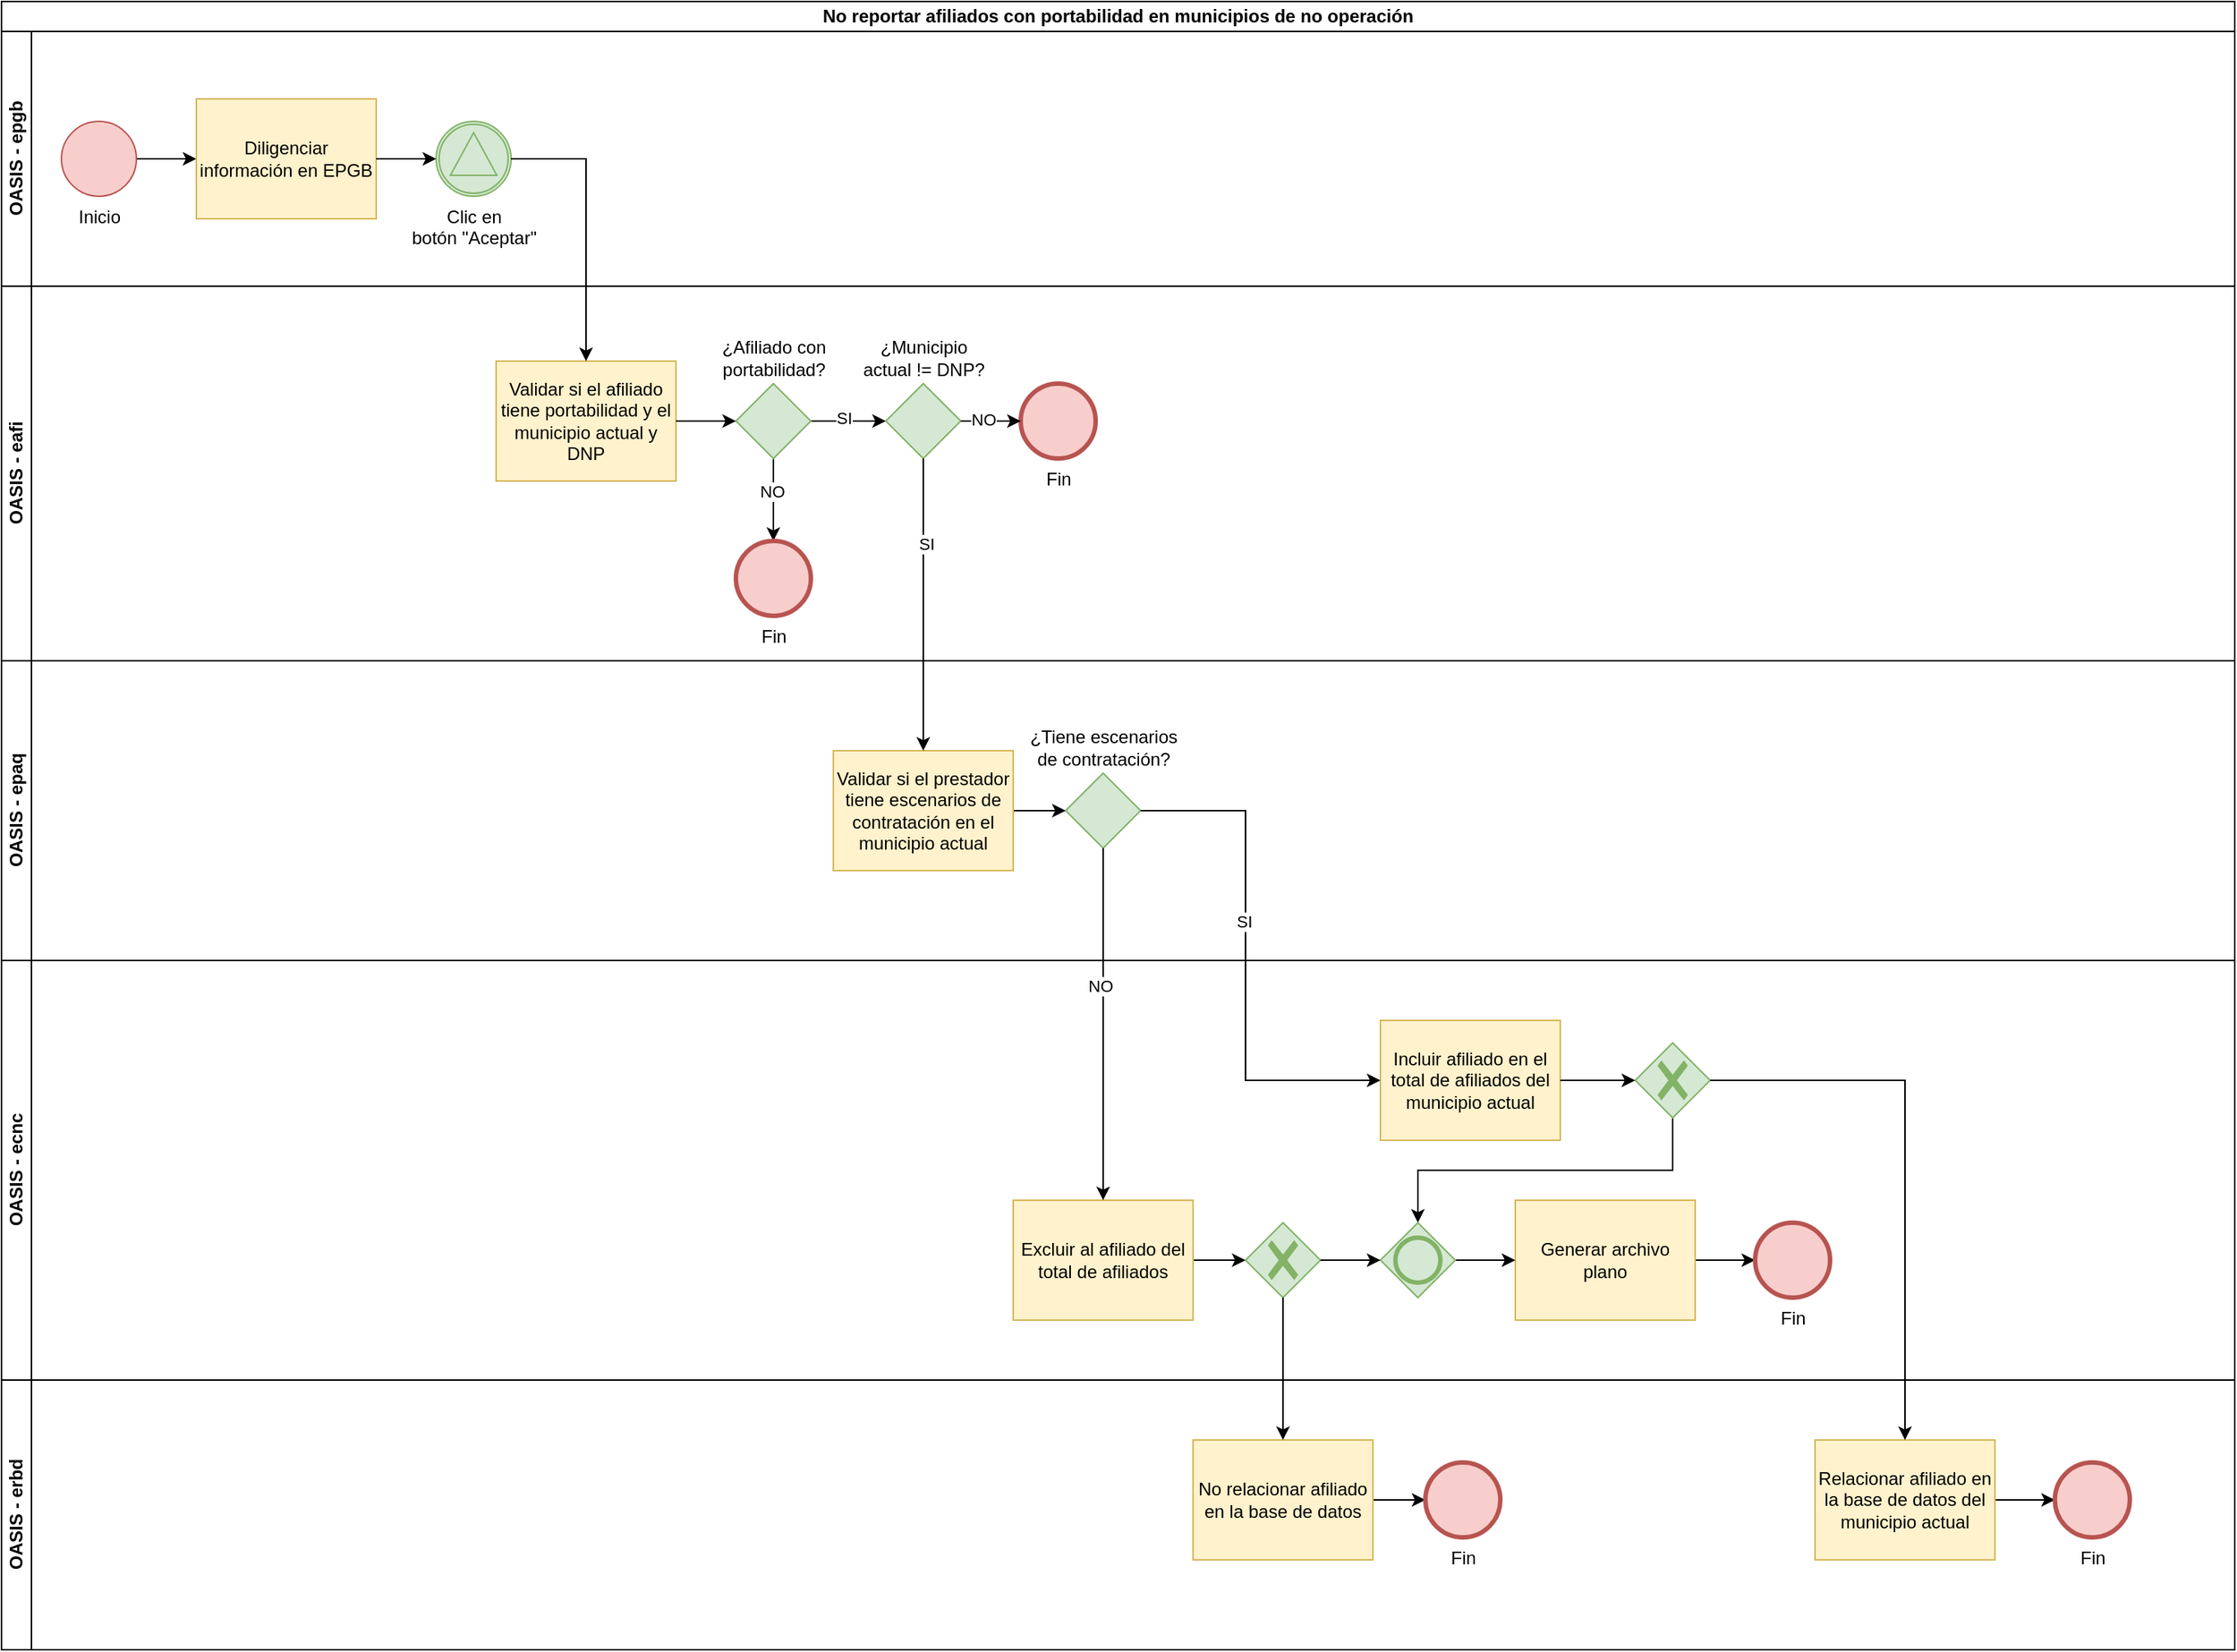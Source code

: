 <mxfile version="26.0.11">
  <diagram name="Página-1" id="LaOXbJl5wEBB7UPEe_34">
    <mxGraphModel dx="1290" dy="530" grid="1" gridSize="10" guides="1" tooltips="1" connect="1" arrows="1" fold="1" page="1" pageScale="1" pageWidth="2910" pageHeight="1030" math="0" shadow="0">
      <root>
        <mxCell id="0" />
        <mxCell id="1" parent="0" />
        <mxCell id="FrVx9M3K2qQtIgsd41kI-1" value="No reportar afiliados con portabilidad en municipios de no operación" style="swimlane;html=1;childLayout=stackLayout;resizeParent=1;resizeParentMax=0;horizontal=1;startSize=20;horizontalStack=0;whiteSpace=wrap;" vertex="1" parent="1">
          <mxGeometry x="170" y="100" width="1490" height="1100" as="geometry" />
        </mxCell>
        <mxCell id="FrVx9M3K2qQtIgsd41kI-2" value="OASIS - epgb" style="swimlane;html=1;startSize=20;horizontal=0;" vertex="1" parent="FrVx9M3K2qQtIgsd41kI-1">
          <mxGeometry y="20" width="1490" height="170" as="geometry" />
        </mxCell>
        <mxCell id="FrVx9M3K2qQtIgsd41kI-7" style="edgeStyle=orthogonalEdgeStyle;rounded=0;orthogonalLoop=1;jettySize=auto;html=1;" edge="1" parent="FrVx9M3K2qQtIgsd41kI-2" source="FrVx9M3K2qQtIgsd41kI-5" target="FrVx9M3K2qQtIgsd41kI-6">
          <mxGeometry relative="1" as="geometry" />
        </mxCell>
        <mxCell id="FrVx9M3K2qQtIgsd41kI-5" value="Inicio" style="points=[[0.145,0.145,0],[0.5,0,0],[0.855,0.145,0],[1,0.5,0],[0.855,0.855,0],[0.5,1,0],[0.145,0.855,0],[0,0.5,0]];shape=mxgraph.bpmn.event;html=1;verticalLabelPosition=bottom;labelBackgroundColor=#ffffff;verticalAlign=top;align=center;perimeter=ellipsePerimeter;outlineConnect=0;aspect=fixed;outline=standard;symbol=general;fillColor=#f8cecc;strokeColor=#b85450;" vertex="1" parent="FrVx9M3K2qQtIgsd41kI-2">
          <mxGeometry x="40" y="60" width="50" height="50" as="geometry" />
        </mxCell>
        <mxCell id="FrVx9M3K2qQtIgsd41kI-6" value="Diligenciar información en EPGB" style="points=[[0.25,0,0],[0.5,0,0],[0.75,0,0],[1,0.25,0],[1,0.5,0],[1,0.75,0],[0.75,1,0],[0.5,1,0],[0.25,1,0],[0,0.75,0],[0,0.5,0],[0,0.25,0]];shape=mxgraph.bpmn.task2;whiteSpace=wrap;rectStyle=rounded;size=10;html=1;container=1;expand=0;collapsible=0;taskMarker=user;fillColor=#fff2cc;strokeColor=#d6b656;" vertex="1" parent="FrVx9M3K2qQtIgsd41kI-2">
          <mxGeometry x="130" y="45" width="120" height="80" as="geometry" />
        </mxCell>
        <mxCell id="FrVx9M3K2qQtIgsd41kI-10" value="Clic en &lt;br&gt;botón &quot;Aceptar&quot;" style="points=[[0.145,0.145,0],[0.5,0,0],[0.855,0.145,0],[1,0.5,0],[0.855,0.855,0],[0.5,1,0],[0.145,0.855,0],[0,0.5,0]];shape=mxgraph.bpmn.event;html=1;verticalLabelPosition=bottom;labelBackgroundColor=#ffffff;verticalAlign=top;align=center;perimeter=ellipsePerimeter;outlineConnect=0;aspect=fixed;outline=catching;symbol=signal;fillColor=#d5e8d4;strokeColor=#82b366;" vertex="1" parent="FrVx9M3K2qQtIgsd41kI-2">
          <mxGeometry x="290" y="60" width="50" height="50" as="geometry" />
        </mxCell>
        <mxCell id="FrVx9M3K2qQtIgsd41kI-9" style="edgeStyle=orthogonalEdgeStyle;rounded=0;orthogonalLoop=1;jettySize=auto;html=1;" edge="1" parent="FrVx9M3K2qQtIgsd41kI-2" source="FrVx9M3K2qQtIgsd41kI-6" target="FrVx9M3K2qQtIgsd41kI-10">
          <mxGeometry relative="1" as="geometry">
            <mxPoint x="300" y="80" as="targetPoint" />
          </mxGeometry>
        </mxCell>
        <mxCell id="FrVx9M3K2qQtIgsd41kI-3" value="OASIS - eafi" style="swimlane;html=1;startSize=20;horizontal=0;" vertex="1" parent="FrVx9M3K2qQtIgsd41kI-1">
          <mxGeometry y="190" width="1490" height="250" as="geometry" />
        </mxCell>
        <mxCell id="FrVx9M3K2qQtIgsd41kI-12" value="Validar si el afiliado tiene portabilidad y el municipio actual y DNP" style="points=[[0.25,0,0],[0.5,0,0],[0.75,0,0],[1,0.25,0],[1,0.5,0],[1,0.75,0],[0.75,1,0],[0.5,1,0],[0.25,1,0],[0,0.75,0],[0,0.5,0],[0,0.25,0]];shape=mxgraph.bpmn.task2;whiteSpace=wrap;rectStyle=rounded;size=10;html=1;container=1;expand=0;collapsible=0;taskMarker=script;fillColor=#fff2cc;strokeColor=#d6b656;" vertex="1" parent="FrVx9M3K2qQtIgsd41kI-3">
          <mxGeometry x="330" y="50" width="120" height="80" as="geometry" />
        </mxCell>
        <mxCell id="FrVx9M3K2qQtIgsd41kI-16" style="edgeStyle=orthogonalEdgeStyle;rounded=0;orthogonalLoop=1;jettySize=auto;html=1;" edge="1" parent="FrVx9M3K2qQtIgsd41kI-3" source="FrVx9M3K2qQtIgsd41kI-15" target="FrVx9M3K2qQtIgsd41kI-21">
          <mxGeometry relative="1" as="geometry">
            <mxPoint x="610" y="90" as="targetPoint" />
          </mxGeometry>
        </mxCell>
        <mxCell id="FrVx9M3K2qQtIgsd41kI-20" value="SI" style="edgeLabel;html=1;align=center;verticalAlign=middle;resizable=0;points=[];" vertex="1" connectable="0" parent="FrVx9M3K2qQtIgsd41kI-16">
          <mxGeometry x="-0.121" y="2" relative="1" as="geometry">
            <mxPoint as="offset" />
          </mxGeometry>
        </mxCell>
        <mxCell id="FrVx9M3K2qQtIgsd41kI-17" style="edgeStyle=orthogonalEdgeStyle;rounded=0;orthogonalLoop=1;jettySize=auto;html=1;" edge="1" parent="FrVx9M3K2qQtIgsd41kI-3" source="FrVx9M3K2qQtIgsd41kI-15" target="FrVx9M3K2qQtIgsd41kI-19">
          <mxGeometry relative="1" as="geometry">
            <mxPoint x="600" y="90" as="targetPoint" />
          </mxGeometry>
        </mxCell>
        <mxCell id="FrVx9M3K2qQtIgsd41kI-18" value="NO" style="edgeLabel;html=1;align=center;verticalAlign=middle;resizable=0;points=[];" vertex="1" connectable="0" parent="FrVx9M3K2qQtIgsd41kI-17">
          <mxGeometry x="-0.207" y="-1" relative="1" as="geometry">
            <mxPoint as="offset" />
          </mxGeometry>
        </mxCell>
        <mxCell id="FrVx9M3K2qQtIgsd41kI-15" value="¿Afiliado con &lt;br&gt;portabilidad?" style="points=[[0.25,0.25,0],[0.5,0,0],[0.75,0.25,0],[1,0.5,0],[0.75,0.75,0],[0.5,1,0],[0.25,0.75,0],[0,0.5,0]];shape=mxgraph.bpmn.gateway2;html=1;verticalLabelPosition=top;labelBackgroundColor=#ffffff;verticalAlign=bottom;align=center;perimeter=rhombusPerimeter;outlineConnect=0;outline=none;symbol=none;fillColor=#d5e8d4;strokeColor=#82b366;labelPosition=center;" vertex="1" parent="FrVx9M3K2qQtIgsd41kI-3">
          <mxGeometry x="490" y="65" width="50" height="50" as="geometry" />
        </mxCell>
        <mxCell id="FrVx9M3K2qQtIgsd41kI-14" style="edgeStyle=orthogonalEdgeStyle;rounded=0;orthogonalLoop=1;jettySize=auto;html=1;" edge="1" parent="FrVx9M3K2qQtIgsd41kI-3" source="FrVx9M3K2qQtIgsd41kI-12" target="FrVx9M3K2qQtIgsd41kI-15">
          <mxGeometry relative="1" as="geometry">
            <mxPoint x="490" y="90" as="targetPoint" />
          </mxGeometry>
        </mxCell>
        <mxCell id="FrVx9M3K2qQtIgsd41kI-19" value="Fin" style="points=[[0.145,0.145,0],[0.5,0,0],[0.855,0.145,0],[1,0.5,0],[0.855,0.855,0],[0.5,1,0],[0.145,0.855,0],[0,0.5,0]];shape=mxgraph.bpmn.event;html=1;verticalLabelPosition=bottom;labelBackgroundColor=#ffffff;verticalAlign=top;align=center;perimeter=ellipsePerimeter;outlineConnect=0;aspect=fixed;outline=end;symbol=terminate2;fillColor=#f8cecc;strokeColor=#b85450;" vertex="1" parent="FrVx9M3K2qQtIgsd41kI-3">
          <mxGeometry x="490" y="170" width="50" height="50" as="geometry" />
        </mxCell>
        <mxCell id="FrVx9M3K2qQtIgsd41kI-21" value="¿Municipio &lt;br&gt;actual != DNP?" style="points=[[0.25,0.25,0],[0.5,0,0],[0.75,0.25,0],[1,0.5,0],[0.75,0.75,0],[0.5,1,0],[0.25,0.75,0],[0,0.5,0]];shape=mxgraph.bpmn.gateway2;html=1;verticalLabelPosition=top;labelBackgroundColor=#ffffff;verticalAlign=bottom;align=center;perimeter=rhombusPerimeter;outlineConnect=0;outline=none;symbol=none;fillColor=#d5e8d4;strokeColor=#82b366;labelPosition=center;" vertex="1" parent="FrVx9M3K2qQtIgsd41kI-3">
          <mxGeometry x="590" y="65" width="50" height="50" as="geometry" />
        </mxCell>
        <mxCell id="FrVx9M3K2qQtIgsd41kI-35" value="Fin" style="points=[[0.145,0.145,0],[0.5,0,0],[0.855,0.145,0],[1,0.5,0],[0.855,0.855,0],[0.5,1,0],[0.145,0.855,0],[0,0.5,0]];shape=mxgraph.bpmn.event;html=1;verticalLabelPosition=bottom;labelBackgroundColor=#ffffff;verticalAlign=top;align=center;perimeter=ellipsePerimeter;outlineConnect=0;aspect=fixed;outline=end;symbol=terminate2;fillColor=#f8cecc;strokeColor=#b85450;" vertex="1" parent="FrVx9M3K2qQtIgsd41kI-3">
          <mxGeometry x="680" y="65" width="50" height="50" as="geometry" />
        </mxCell>
        <mxCell id="FrVx9M3K2qQtIgsd41kI-34" style="edgeStyle=orthogonalEdgeStyle;rounded=0;orthogonalLoop=1;jettySize=auto;html=1;" edge="1" parent="FrVx9M3K2qQtIgsd41kI-3" source="FrVx9M3K2qQtIgsd41kI-21" target="FrVx9M3K2qQtIgsd41kI-35">
          <mxGeometry relative="1" as="geometry">
            <mxPoint x="700" y="80" as="targetPoint" />
          </mxGeometry>
        </mxCell>
        <mxCell id="FrVx9M3K2qQtIgsd41kI-56" value="NO" style="edgeLabel;html=1;align=center;verticalAlign=middle;resizable=0;points=[];" vertex="1" connectable="0" parent="FrVx9M3K2qQtIgsd41kI-34">
          <mxGeometry x="-0.24" y="1" relative="1" as="geometry">
            <mxPoint as="offset" />
          </mxGeometry>
        </mxCell>
        <mxCell id="FrVx9M3K2qQtIgsd41kI-4" value="OASIS - epaq" style="swimlane;html=1;startSize=20;horizontal=0;" vertex="1" parent="FrVx9M3K2qQtIgsd41kI-1">
          <mxGeometry y="440" width="1490" height="200" as="geometry" />
        </mxCell>
        <mxCell id="FrVx9M3K2qQtIgsd41kI-24" value="¿Tiene escenarios &lt;br&gt;de contratación?" style="points=[[0.25,0.25,0],[0.5,0,0],[0.75,0.25,0],[1,0.5,0],[0.75,0.75,0],[0.5,1,0],[0.25,0.75,0],[0,0.5,0]];shape=mxgraph.bpmn.gateway2;html=1;verticalLabelPosition=top;labelBackgroundColor=#ffffff;verticalAlign=bottom;align=center;perimeter=rhombusPerimeter;outlineConnect=0;outline=none;symbol=none;fillColor=#d5e8d4;strokeColor=#82b366;labelPosition=center;" vertex="1" parent="FrVx9M3K2qQtIgsd41kI-4">
          <mxGeometry x="710" y="75" width="50" height="50" as="geometry" />
        </mxCell>
        <mxCell id="FrVx9M3K2qQtIgsd41kI-8" value="OASIS - ecnc" style="swimlane;html=1;startSize=20;horizontal=0;" vertex="1" parent="FrVx9M3K2qQtIgsd41kI-1">
          <mxGeometry y="640" width="1490" height="280" as="geometry" />
        </mxCell>
        <mxCell id="FrVx9M3K2qQtIgsd41kI-30" value="" style="points=[[0.25,0.25,0],[0.5,0,0],[0.75,0.25,0],[1,0.5,0],[0.75,0.75,0],[0.5,1,0],[0.25,0.75,0],[0,0.5,0]];shape=mxgraph.bpmn.gateway2;html=1;verticalLabelPosition=bottom;labelBackgroundColor=#ffffff;verticalAlign=top;align=center;perimeter=rhombusPerimeter;outlineConnect=0;outline=none;symbol=none;gwType=exclusive;fillColor=#d5e8d4;strokeColor=#82b366;" vertex="1" parent="FrVx9M3K2qQtIgsd41kI-8">
          <mxGeometry x="830" y="175" width="50" height="50" as="geometry" />
        </mxCell>
        <mxCell id="FrVx9M3K2qQtIgsd41kI-53" style="edgeStyle=orthogonalEdgeStyle;rounded=0;orthogonalLoop=1;jettySize=auto;html=1;" edge="1" parent="FrVx9M3K2qQtIgsd41kI-8" source="FrVx9M3K2qQtIgsd41kI-33" target="FrVx9M3K2qQtIgsd41kI-52">
          <mxGeometry relative="1" as="geometry" />
        </mxCell>
        <mxCell id="FrVx9M3K2qQtIgsd41kI-33" value="Generar archivo plano" style="points=[[0.25,0,0],[0.5,0,0],[0.75,0,0],[1,0.25,0],[1,0.5,0],[1,0.75,0],[0.75,1,0],[0.5,1,0],[0.25,1,0],[0,0.75,0],[0,0.5,0],[0,0.25,0]];shape=mxgraph.bpmn.task2;whiteSpace=wrap;rectStyle=rounded;size=10;html=1;container=1;expand=0;collapsible=0;taskMarker=script;fillColor=#fff2cc;strokeColor=#d6b656;" vertex="1" parent="FrVx9M3K2qQtIgsd41kI-8">
          <mxGeometry x="1010" y="160" width="120" height="80" as="geometry" />
        </mxCell>
        <mxCell id="FrVx9M3K2qQtIgsd41kI-31" style="edgeStyle=orthogonalEdgeStyle;rounded=0;orthogonalLoop=1;jettySize=auto;html=1;" edge="1" parent="FrVx9M3K2qQtIgsd41kI-8" source="FrVx9M3K2qQtIgsd41kI-27" target="FrVx9M3K2qQtIgsd41kI-30">
          <mxGeometry relative="1" as="geometry" />
        </mxCell>
        <mxCell id="FrVx9M3K2qQtIgsd41kI-27" value="Excluir al afiliado del total de afiliados" style="points=[[0.25,0,0],[0.5,0,0],[0.75,0,0],[1,0.25,0],[1,0.5,0],[1,0.75,0],[0.75,1,0],[0.5,1,0],[0.25,1,0],[0,0.75,0],[0,0.5,0],[0,0.25,0]];shape=mxgraph.bpmn.task2;whiteSpace=wrap;rectStyle=rounded;size=10;html=1;container=1;expand=0;collapsible=0;taskMarker=script;fillColor=#fff2cc;strokeColor=#d6b656;" vertex="1" parent="FrVx9M3K2qQtIgsd41kI-8">
          <mxGeometry x="675" y="160" width="120" height="80" as="geometry" />
        </mxCell>
        <mxCell id="FrVx9M3K2qQtIgsd41kI-39" value="Incluir afiliado en el total de afiliados del municipio actual" style="points=[[0.25,0,0],[0.5,0,0],[0.75,0,0],[1,0.25,0],[1,0.5,0],[1,0.75,0],[0.75,1,0],[0.5,1,0],[0.25,1,0],[0,0.75,0],[0,0.5,0],[0,0.25,0]];shape=mxgraph.bpmn.task2;whiteSpace=wrap;rectStyle=rounded;size=10;html=1;container=1;expand=0;collapsible=0;taskMarker=script;fillColor=#fff2cc;strokeColor=#d6b656;" vertex="1" parent="FrVx9M3K2qQtIgsd41kI-8">
          <mxGeometry x="920" y="40" width="120" height="80" as="geometry" />
        </mxCell>
        <mxCell id="FrVx9M3K2qQtIgsd41kI-45" style="edgeStyle=orthogonalEdgeStyle;rounded=0;orthogonalLoop=1;jettySize=auto;html=1;" edge="1" parent="FrVx9M3K2qQtIgsd41kI-8" source="FrVx9M3K2qQtIgsd41kI-41" target="FrVx9M3K2qQtIgsd41kI-43">
          <mxGeometry relative="1" as="geometry">
            <Array as="points">
              <mxPoint x="1115" y="140" />
              <mxPoint x="945" y="140" />
            </Array>
          </mxGeometry>
        </mxCell>
        <mxCell id="FrVx9M3K2qQtIgsd41kI-41" value="" style="points=[[0.25,0.25,0],[0.5,0,0],[0.75,0.25,0],[1,0.5,0],[0.75,0.75,0],[0.5,1,0],[0.25,0.75,0],[0,0.5,0]];shape=mxgraph.bpmn.gateway2;html=1;verticalLabelPosition=bottom;labelBackgroundColor=#ffffff;verticalAlign=top;align=center;perimeter=rhombusPerimeter;outlineConnect=0;outline=none;symbol=none;gwType=exclusive;fillColor=#d5e8d4;strokeColor=#82b366;" vertex="1" parent="FrVx9M3K2qQtIgsd41kI-8">
          <mxGeometry x="1090" y="55" width="50" height="50" as="geometry" />
        </mxCell>
        <mxCell id="FrVx9M3K2qQtIgsd41kI-42" style="edgeStyle=orthogonalEdgeStyle;rounded=0;orthogonalLoop=1;jettySize=auto;html=1;entryX=0;entryY=0.5;entryDx=0;entryDy=0;entryPerimeter=0;" edge="1" parent="FrVx9M3K2qQtIgsd41kI-8" source="FrVx9M3K2qQtIgsd41kI-39" target="FrVx9M3K2qQtIgsd41kI-41">
          <mxGeometry relative="1" as="geometry" />
        </mxCell>
        <mxCell id="FrVx9M3K2qQtIgsd41kI-44" style="edgeStyle=orthogonalEdgeStyle;rounded=0;orthogonalLoop=1;jettySize=auto;html=1;" edge="1" parent="FrVx9M3K2qQtIgsd41kI-8" source="FrVx9M3K2qQtIgsd41kI-43" target="FrVx9M3K2qQtIgsd41kI-33">
          <mxGeometry relative="1" as="geometry" />
        </mxCell>
        <mxCell id="FrVx9M3K2qQtIgsd41kI-43" value="" style="points=[[0.25,0.25,0],[0.5,0,0],[0.75,0.25,0],[1,0.5,0],[0.75,0.75,0],[0.5,1,0],[0.25,0.75,0],[0,0.5,0]];shape=mxgraph.bpmn.gateway2;html=1;verticalLabelPosition=bottom;labelBackgroundColor=#ffffff;verticalAlign=top;align=center;perimeter=rhombusPerimeter;outlineConnect=0;outline=end;symbol=general;fillColor=#d5e8d4;strokeColor=#82b366;" vertex="1" parent="FrVx9M3K2qQtIgsd41kI-8">
          <mxGeometry x="920" y="175" width="50" height="50" as="geometry" />
        </mxCell>
        <mxCell id="FrVx9M3K2qQtIgsd41kI-32" style="edgeStyle=orthogonalEdgeStyle;rounded=0;orthogonalLoop=1;jettySize=auto;html=1;entryX=0;entryY=0.5;entryDx=0;entryDy=0;entryPerimeter=0;" edge="1" parent="FrVx9M3K2qQtIgsd41kI-8" source="FrVx9M3K2qQtIgsd41kI-30" target="FrVx9M3K2qQtIgsd41kI-43">
          <mxGeometry relative="1" as="geometry">
            <mxPoint x="940" y="200" as="targetPoint" />
          </mxGeometry>
        </mxCell>
        <mxCell id="FrVx9M3K2qQtIgsd41kI-52" value="Fin" style="points=[[0.145,0.145,0],[0.5,0,0],[0.855,0.145,0],[1,0.5,0],[0.855,0.855,0],[0.5,1,0],[0.145,0.855,0],[0,0.5,0]];shape=mxgraph.bpmn.event;html=1;verticalLabelPosition=bottom;labelBackgroundColor=#ffffff;verticalAlign=top;align=center;perimeter=ellipsePerimeter;outlineConnect=0;aspect=fixed;outline=end;symbol=terminate2;fillColor=#f8cecc;strokeColor=#b85450;" vertex="1" parent="FrVx9M3K2qQtIgsd41kI-8">
          <mxGeometry x="1170" y="175" width="50" height="50" as="geometry" />
        </mxCell>
        <mxCell id="FrVx9M3K2qQtIgsd41kI-13" value="OASIS - erbd" style="swimlane;html=1;startSize=20;horizontal=0;" vertex="1" parent="FrVx9M3K2qQtIgsd41kI-1">
          <mxGeometry y="920" width="1490" height="180" as="geometry" />
        </mxCell>
        <mxCell id="FrVx9M3K2qQtIgsd41kI-49" style="edgeStyle=orthogonalEdgeStyle;rounded=0;orthogonalLoop=1;jettySize=auto;html=1;" edge="1" parent="FrVx9M3K2qQtIgsd41kI-13" source="FrVx9M3K2qQtIgsd41kI-29" target="FrVx9M3K2qQtIgsd41kI-48">
          <mxGeometry relative="1" as="geometry" />
        </mxCell>
        <mxCell id="FrVx9M3K2qQtIgsd41kI-29" value="No relacionar afiliado en la base de datos" style="points=[[0.25,0,0],[0.5,0,0],[0.75,0,0],[1,0.25,0],[1,0.5,0],[1,0.75,0],[0.75,1,0],[0.5,1,0],[0.25,1,0],[0,0.75,0],[0,0.5,0],[0,0.25,0]];shape=mxgraph.bpmn.task2;whiteSpace=wrap;rectStyle=rounded;size=10;html=1;container=1;expand=0;collapsible=0;taskMarker=script;fillColor=#fff2cc;strokeColor=#d6b656;" vertex="1" parent="FrVx9M3K2qQtIgsd41kI-13">
          <mxGeometry x="795" y="40" width="120" height="80" as="geometry" />
        </mxCell>
        <mxCell id="FrVx9M3K2qQtIgsd41kI-51" style="edgeStyle=orthogonalEdgeStyle;rounded=0;orthogonalLoop=1;jettySize=auto;html=1;" edge="1" parent="FrVx9M3K2qQtIgsd41kI-13" source="FrVx9M3K2qQtIgsd41kI-47" target="FrVx9M3K2qQtIgsd41kI-50">
          <mxGeometry relative="1" as="geometry" />
        </mxCell>
        <mxCell id="FrVx9M3K2qQtIgsd41kI-47" value="Relacionar afiliado en la base de datos del municipio actual" style="points=[[0.25,0,0],[0.5,0,0],[0.75,0,0],[1,0.25,0],[1,0.5,0],[1,0.75,0],[0.75,1,0],[0.5,1,0],[0.25,1,0],[0,0.75,0],[0,0.5,0],[0,0.25,0]];shape=mxgraph.bpmn.task2;whiteSpace=wrap;rectStyle=rounded;size=10;html=1;container=1;expand=0;collapsible=0;taskMarker=script;fillColor=#fff2cc;strokeColor=#d6b656;" vertex="1" parent="FrVx9M3K2qQtIgsd41kI-13">
          <mxGeometry x="1210" y="40" width="120" height="80" as="geometry" />
        </mxCell>
        <mxCell id="FrVx9M3K2qQtIgsd41kI-48" value="Fin" style="points=[[0.145,0.145,0],[0.5,0,0],[0.855,0.145,0],[1,0.5,0],[0.855,0.855,0],[0.5,1,0],[0.145,0.855,0],[0,0.5,0]];shape=mxgraph.bpmn.event;html=1;verticalLabelPosition=bottom;labelBackgroundColor=#ffffff;verticalAlign=top;align=center;perimeter=ellipsePerimeter;outlineConnect=0;aspect=fixed;outline=end;symbol=terminate2;fillColor=#f8cecc;strokeColor=#b85450;" vertex="1" parent="FrVx9M3K2qQtIgsd41kI-13">
          <mxGeometry x="950" y="55" width="50" height="50" as="geometry" />
        </mxCell>
        <mxCell id="FrVx9M3K2qQtIgsd41kI-50" value="Fin" style="points=[[0.145,0.145,0],[0.5,0,0],[0.855,0.145,0],[1,0.5,0],[0.855,0.855,0],[0.5,1,0],[0.145,0.855,0],[0,0.5,0]];shape=mxgraph.bpmn.event;html=1;verticalLabelPosition=bottom;labelBackgroundColor=#ffffff;verticalAlign=top;align=center;perimeter=ellipsePerimeter;outlineConnect=0;aspect=fixed;outline=end;symbol=terminate2;fillColor=#f8cecc;strokeColor=#b85450;" vertex="1" parent="FrVx9M3K2qQtIgsd41kI-13">
          <mxGeometry x="1370" y="55" width="50" height="50" as="geometry" />
        </mxCell>
        <mxCell id="FrVx9M3K2qQtIgsd41kI-11" style="edgeStyle=orthogonalEdgeStyle;rounded=0;orthogonalLoop=1;jettySize=auto;html=1;exitX=1;exitY=0.5;exitDx=0;exitDy=0;exitPerimeter=0;" edge="1" parent="FrVx9M3K2qQtIgsd41kI-1" source="FrVx9M3K2qQtIgsd41kI-10" target="FrVx9M3K2qQtIgsd41kI-12">
          <mxGeometry relative="1" as="geometry">
            <mxPoint x="390" y="105" as="targetPoint" />
          </mxGeometry>
        </mxCell>
        <mxCell id="FrVx9M3K2qQtIgsd41kI-28" style="edgeStyle=orthogonalEdgeStyle;rounded=0;orthogonalLoop=1;jettySize=auto;html=1;exitX=0.5;exitY=1;exitDx=0;exitDy=0;exitPerimeter=0;" edge="1" parent="FrVx9M3K2qQtIgsd41kI-1" source="FrVx9M3K2qQtIgsd41kI-30" target="FrVx9M3K2qQtIgsd41kI-29">
          <mxGeometry relative="1" as="geometry">
            <mxPoint x="735" y="900" as="targetPoint" />
          </mxGeometry>
        </mxCell>
        <mxCell id="FrVx9M3K2qQtIgsd41kI-26" style="edgeStyle=orthogonalEdgeStyle;rounded=0;orthogonalLoop=1;jettySize=auto;html=1;" edge="1" parent="FrVx9M3K2qQtIgsd41kI-1" source="FrVx9M3K2qQtIgsd41kI-24" target="FrVx9M3K2qQtIgsd41kI-27">
          <mxGeometry relative="1" as="geometry">
            <mxPoint x="735" y="740" as="targetPoint" />
          </mxGeometry>
        </mxCell>
        <mxCell id="FrVx9M3K2qQtIgsd41kI-37" value="NO" style="edgeLabel;html=1;align=center;verticalAlign=middle;resizable=0;points=[];" vertex="1" connectable="0" parent="FrVx9M3K2qQtIgsd41kI-26">
          <mxGeometry x="-0.215" y="-2" relative="1" as="geometry">
            <mxPoint as="offset" />
          </mxGeometry>
        </mxCell>
        <mxCell id="FrVx9M3K2qQtIgsd41kI-38" style="edgeStyle=orthogonalEdgeStyle;rounded=0;orthogonalLoop=1;jettySize=auto;html=1;" edge="1" parent="FrVx9M3K2qQtIgsd41kI-1" source="FrVx9M3K2qQtIgsd41kI-24" target="FrVx9M3K2qQtIgsd41kI-39">
          <mxGeometry relative="1" as="geometry">
            <mxPoint x="810" y="540" as="targetPoint" />
            <Array as="points">
              <mxPoint x="830" y="540" />
              <mxPoint x="830" y="720" />
            </Array>
          </mxGeometry>
        </mxCell>
        <mxCell id="FrVx9M3K2qQtIgsd41kI-40" value="SI" style="edgeLabel;html=1;align=center;verticalAlign=middle;resizable=0;points=[];" vertex="1" connectable="0" parent="FrVx9M3K2qQtIgsd41kI-38">
          <mxGeometry x="-0.153" y="-1" relative="1" as="geometry">
            <mxPoint as="offset" />
          </mxGeometry>
        </mxCell>
        <mxCell id="FrVx9M3K2qQtIgsd41kI-46" style="edgeStyle=orthogonalEdgeStyle;rounded=0;orthogonalLoop=1;jettySize=auto;html=1;" edge="1" parent="FrVx9M3K2qQtIgsd41kI-1" source="FrVx9M3K2qQtIgsd41kI-41" target="FrVx9M3K2qQtIgsd41kI-47">
          <mxGeometry relative="1" as="geometry">
            <mxPoint x="1270" y="990" as="targetPoint" />
          </mxGeometry>
        </mxCell>
        <mxCell id="FrVx9M3K2qQtIgsd41kI-25" style="edgeStyle=orthogonalEdgeStyle;rounded=0;orthogonalLoop=1;jettySize=auto;html=1;" edge="1" parent="1" source="FrVx9M3K2qQtIgsd41kI-23" target="FrVx9M3K2qQtIgsd41kI-24">
          <mxGeometry relative="1" as="geometry" />
        </mxCell>
        <mxCell id="FrVx9M3K2qQtIgsd41kI-23" value="Validar si el prestador tiene escenarios de contratación en el municipio actual" style="points=[[0.25,0,0],[0.5,0,0],[0.75,0,0],[1,0.25,0],[1,0.5,0],[1,0.75,0],[0.75,1,0],[0.5,1,0],[0.25,1,0],[0,0.75,0],[0,0.5,0],[0,0.25,0]];shape=mxgraph.bpmn.task2;whiteSpace=wrap;rectStyle=rounded;size=10;html=1;container=1;expand=0;collapsible=0;taskMarker=script;fillColor=#fff2cc;strokeColor=#d6b656;" vertex="1" parent="1">
          <mxGeometry x="725" y="600" width="120" height="80" as="geometry" />
        </mxCell>
        <mxCell id="FrVx9M3K2qQtIgsd41kI-22" style="edgeStyle=orthogonalEdgeStyle;rounded=0;orthogonalLoop=1;jettySize=auto;html=1;" edge="1" parent="1" source="FrVx9M3K2qQtIgsd41kI-21" target="FrVx9M3K2qQtIgsd41kI-23">
          <mxGeometry relative="1" as="geometry">
            <mxPoint x="785" y="640" as="targetPoint" />
          </mxGeometry>
        </mxCell>
        <mxCell id="FrVx9M3K2qQtIgsd41kI-36" value="SI" style="edgeLabel;html=1;align=center;verticalAlign=middle;resizable=0;points=[];" vertex="1" connectable="0" parent="FrVx9M3K2qQtIgsd41kI-22">
          <mxGeometry x="-0.415" y="2" relative="1" as="geometry">
            <mxPoint as="offset" />
          </mxGeometry>
        </mxCell>
      </root>
    </mxGraphModel>
  </diagram>
</mxfile>
